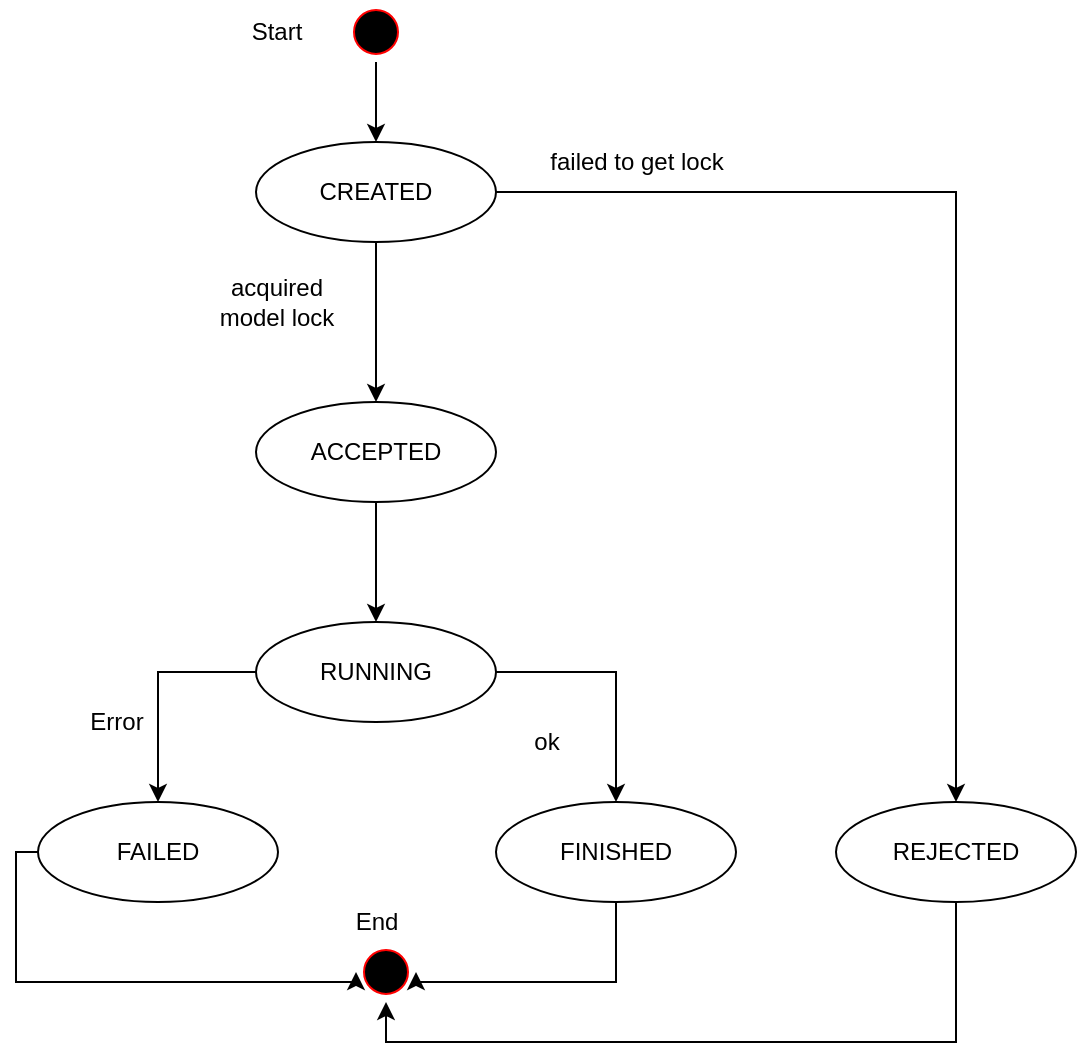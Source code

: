 <mxfile version="17.1.2" type="device"><diagram name="Page-1" id="e7e014a7-5840-1c2e-5031-d8a46d1fe8dd"><mxGraphModel dx="1073" dy="788" grid="1" gridSize="10" guides="1" tooltips="1" connect="1" arrows="1" fold="1" page="1" pageScale="1" pageWidth="1169" pageHeight="826" background="none" math="0" shadow="0"><root><mxCell id="0"/><mxCell id="1" parent="0"/><mxCell id="wXHght0Sd_OegIIApfms-74" style="edgeStyle=orthogonalEdgeStyle;rounded=0;orthogonalLoop=1;jettySize=auto;html=1;entryX=0.5;entryY=0;entryDx=0;entryDy=0;" edge="1" parent="1" source="wXHght0Sd_OegIIApfms-44" target="wXHght0Sd_OegIIApfms-47"><mxGeometry relative="1" as="geometry"/></mxCell><mxCell id="wXHght0Sd_OegIIApfms-44" value="CREATED" style="ellipse;whiteSpace=wrap;html=1;" vertex="1" parent="1"><mxGeometry x="340" y="100" width="120" height="50" as="geometry"/></mxCell><mxCell id="wXHght0Sd_OegIIApfms-46" style="edgeStyle=orthogonalEdgeStyle;rounded=0;orthogonalLoop=1;jettySize=auto;html=1;" edge="1" parent="1" source="5" target="wXHght0Sd_OegIIApfms-44"><mxGeometry relative="1" as="geometry"/></mxCell><mxCell id="5" value="" style="ellipse;shape=startState;fillColor=#000000;strokeColor=#ff0000;" parent="1" vertex="1"><mxGeometry x="385" y="30" width="30" height="30" as="geometry"/></mxCell><mxCell id="wXHght0Sd_OegIIApfms-77" style="edgeStyle=orthogonalEdgeStyle;rounded=0;orthogonalLoop=1;jettySize=auto;html=1;entryX=0.5;entryY=1;entryDx=0;entryDy=0;" edge="1" parent="1" source="wXHght0Sd_OegIIApfms-47" target="wXHght0Sd_OegIIApfms-51"><mxGeometry relative="1" as="geometry"><Array as="points"><mxPoint x="690" y="550"/><mxPoint x="405" y="550"/></Array></mxGeometry></mxCell><mxCell id="wXHght0Sd_OegIIApfms-47" value="REJECTED" style="ellipse;whiteSpace=wrap;html=1;" vertex="1" parent="1"><mxGeometry x="630" y="430" width="120" height="50" as="geometry"/></mxCell><mxCell id="wXHght0Sd_OegIIApfms-57" style="edgeStyle=orthogonalEdgeStyle;rounded=0;orthogonalLoop=1;jettySize=auto;html=1;exitX=0.5;exitY=1;exitDx=0;exitDy=0;" edge="1" parent="1" source="wXHght0Sd_OegIIApfms-44" target="wXHght0Sd_OegIIApfms-53"><mxGeometry relative="1" as="geometry"><mxPoint x="400" y="260" as="sourcePoint"/></mxGeometry></mxCell><mxCell id="wXHght0Sd_OegIIApfms-51" value="" style="ellipse;shape=startState;fillColor=#000000;strokeColor=#ff0000;" vertex="1" parent="1"><mxGeometry x="390" y="500" width="30" height="30" as="geometry"/></mxCell><mxCell id="wXHght0Sd_OegIIApfms-58" style="edgeStyle=orthogonalEdgeStyle;rounded=0;orthogonalLoop=1;jettySize=auto;html=1;entryX=0.5;entryY=0;entryDx=0;entryDy=0;" edge="1" parent="1" source="wXHght0Sd_OegIIApfms-53" target="wXHght0Sd_OegIIApfms-54"><mxGeometry relative="1" as="geometry"/></mxCell><mxCell id="wXHght0Sd_OegIIApfms-53" value="ACCEPTED" style="ellipse;whiteSpace=wrap;html=1;" vertex="1" parent="1"><mxGeometry x="340" y="230" width="120" height="50" as="geometry"/></mxCell><mxCell id="wXHght0Sd_OegIIApfms-54" value="RUNNING" style="ellipse;whiteSpace=wrap;html=1;" vertex="1" parent="1"><mxGeometry x="340" y="340" width="120" height="50" as="geometry"/></mxCell><mxCell id="wXHght0Sd_OegIIApfms-64" style="edgeStyle=orthogonalEdgeStyle;rounded=0;orthogonalLoop=1;jettySize=auto;html=1;entryX=1;entryY=0.5;entryDx=0;entryDy=0;" edge="1" parent="1" source="wXHght0Sd_OegIIApfms-55" target="wXHght0Sd_OegIIApfms-51"><mxGeometry relative="1" as="geometry"><Array as="points"><mxPoint x="520" y="520"/><mxPoint x="420" y="520"/></Array></mxGeometry></mxCell><mxCell id="wXHght0Sd_OegIIApfms-55" value="FINISHED" style="ellipse;whiteSpace=wrap;html=1;" vertex="1" parent="1"><mxGeometry x="460" y="430" width="120" height="50" as="geometry"/></mxCell><mxCell id="wXHght0Sd_OegIIApfms-65" style="edgeStyle=orthogonalEdgeStyle;rounded=0;orthogonalLoop=1;jettySize=auto;html=1;entryX=0;entryY=0.5;entryDx=0;entryDy=0;" edge="1" parent="1" source="wXHght0Sd_OegIIApfms-56" target="wXHght0Sd_OegIIApfms-51"><mxGeometry relative="1" as="geometry"><Array as="points"><mxPoint x="220" y="520"/><mxPoint x="390" y="520"/></Array></mxGeometry></mxCell><mxCell id="wXHght0Sd_OegIIApfms-56" value="FAILED" style="ellipse;whiteSpace=wrap;html=1;" vertex="1" parent="1"><mxGeometry x="231" y="430" width="120" height="50" as="geometry"/></mxCell><mxCell id="wXHght0Sd_OegIIApfms-61" style="edgeStyle=orthogonalEdgeStyle;rounded=0;orthogonalLoop=1;jettySize=auto;html=1;exitX=1;exitY=0.5;exitDx=0;exitDy=0;" edge="1" parent="1" source="wXHght0Sd_OegIIApfms-54" target="wXHght0Sd_OegIIApfms-55"><mxGeometry relative="1" as="geometry"><mxPoint x="440" y="520" as="sourcePoint"/></mxGeometry></mxCell><mxCell id="wXHght0Sd_OegIIApfms-62" style="edgeStyle=orthogonalEdgeStyle;rounded=0;orthogonalLoop=1;jettySize=auto;html=1;exitX=0;exitY=0.5;exitDx=0;exitDy=0;" edge="1" parent="1" source="wXHght0Sd_OegIIApfms-54" target="wXHght0Sd_OegIIApfms-56"><mxGeometry relative="1" as="geometry"><mxPoint x="360" y="520" as="sourcePoint"/></mxGeometry></mxCell><mxCell id="wXHght0Sd_OegIIApfms-67" value="Start" style="text;html=1;align=center;verticalAlign=middle;resizable=0;points=[];autosize=1;strokeColor=none;fillColor=none;" vertex="1" parent="1"><mxGeometry x="330" y="35" width="40" height="20" as="geometry"/></mxCell><mxCell id="wXHght0Sd_OegIIApfms-68" value="End" style="text;html=1;align=center;verticalAlign=middle;resizable=0;points=[];autosize=1;strokeColor=none;fillColor=none;" vertex="1" parent="1"><mxGeometry x="380" y="480" width="40" height="20" as="geometry"/></mxCell><mxCell id="wXHght0Sd_OegIIApfms-70" value="ok" style="text;html=1;align=center;verticalAlign=middle;resizable=0;points=[];autosize=1;strokeColor=none;fillColor=none;" vertex="1" parent="1"><mxGeometry x="470" y="390" width="30" height="20" as="geometry"/></mxCell><mxCell id="wXHght0Sd_OegIIApfms-71" value="Error" style="text;html=1;align=center;verticalAlign=middle;resizable=0;points=[];autosize=1;strokeColor=none;fillColor=none;" vertex="1" parent="1"><mxGeometry x="250" y="380" width="40" height="20" as="geometry"/></mxCell><mxCell id="wXHght0Sd_OegIIApfms-75" value="failed to get lock" style="text;html=1;align=center;verticalAlign=middle;resizable=0;points=[];autosize=1;strokeColor=none;fillColor=none;" vertex="1" parent="1"><mxGeometry x="480" y="100" width="100" height="20" as="geometry"/></mxCell><mxCell id="wXHght0Sd_OegIIApfms-76" value="&lt;div&gt;acquired&lt;/div&gt;&lt;div&gt;model lock&lt;/div&gt;" style="text;html=1;align=center;verticalAlign=middle;resizable=0;points=[];autosize=1;strokeColor=none;fillColor=none;" vertex="1" parent="1"><mxGeometry x="315" y="165" width="70" height="30" as="geometry"/></mxCell></root></mxGraphModel></diagram></mxfile>